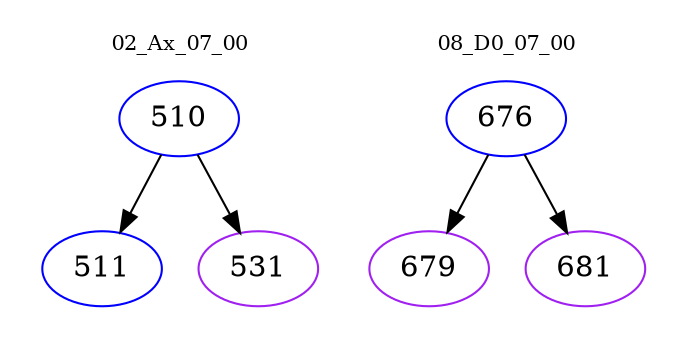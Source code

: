 digraph{
subgraph cluster_0 {
color = white
label = "02_Ax_07_00";
fontsize=10;
T0_510 [label="510", color="blue"]
T0_510 -> T0_511 [color="black"]
T0_511 [label="511", color="blue"]
T0_510 -> T0_531 [color="black"]
T0_531 [label="531", color="purple"]
}
subgraph cluster_1 {
color = white
label = "08_D0_07_00";
fontsize=10;
T1_676 [label="676", color="blue"]
T1_676 -> T1_679 [color="black"]
T1_679 [label="679", color="purple"]
T1_676 -> T1_681 [color="black"]
T1_681 [label="681", color="purple"]
}
}
